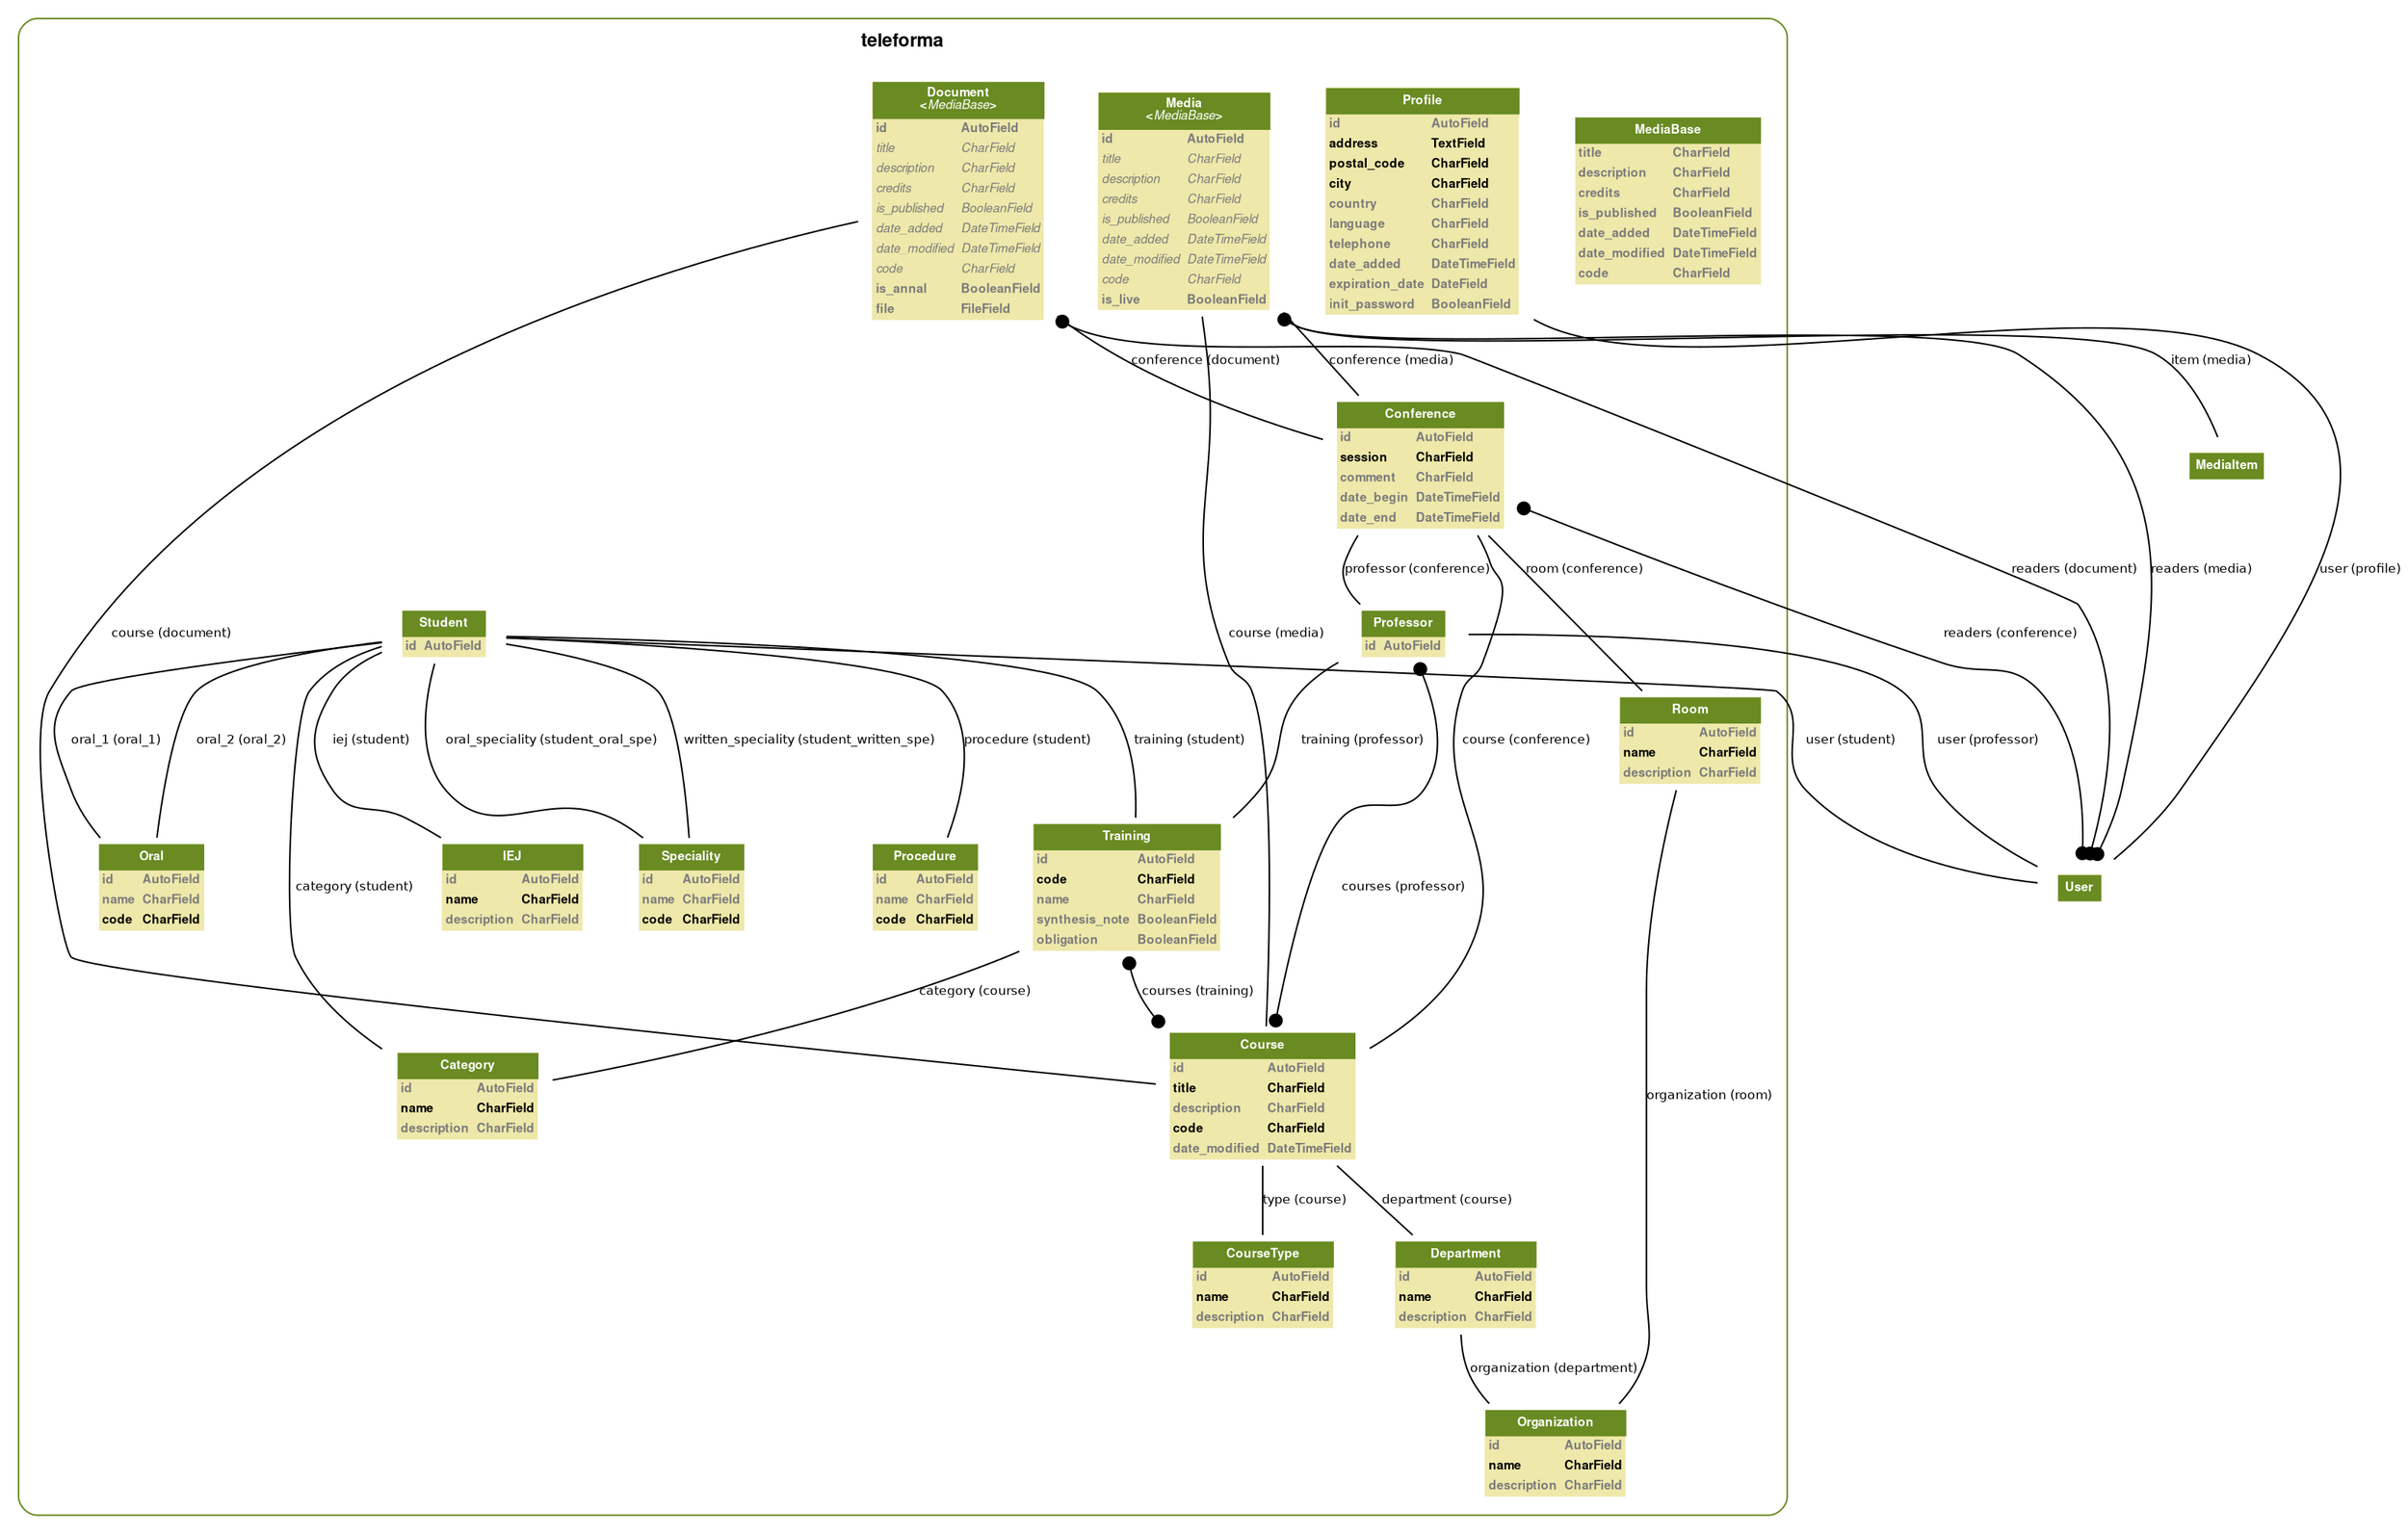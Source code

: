 digraph name {
	graph [bb="0,0,1437.4,975", fontname=Helvetica, fontsize=8];
	node [label="\N", fontname=Helvetica, fontsize=8, shape=plaintext];
	edge [fontname=Helvetica, fontsize=8];
	subgraph cluster_teleforma_models {
		graph [bb="18.439,8,1066.4,967",
			color=olivedrab4,
			label=<         <TABLE BORDER="0" CELLBORDER="0" CELLSPACING="0">         <TR><TD COLSPAN="2" CELLPADDING="4" ALIGN="CENTER"         ><FONT FACE="Helvetica Bold" COLOR="Black" POINT-SIZE="12"         >teleforma</FONT></TD></TR>         </TABLE>         >,
			style=rounded];
		teleforma_models_MediaBase [label=<     <TABLE BGCOLOR="palegoldenrod" BORDER="0" CELLBORDER="0" CELLSPACING="0">      <TR><TD COLSPAN="2" CELLPADDING="4" ALIGN="CENTER" BGCOLOR="olivedrab4"      ><FONT FACE="Helvetica Bold" COLOR="white"      >MediaBase</FONT></TD></TR>                       <TR><TD ALIGN="LEFT" BORDER="0"         ><FONT COLOR="#7B7B7B" FACE="Helvetica Bold">title</FONT         ></TD>         <TD ALIGN="LEFT"         ><FONT COLOR="#7B7B7B" FACE="Helvetica Bold">CharField</FONT         ></TD></TR>                  <TR><TD ALIGN="LEFT" BORDER="0"         ><FONT COLOR="#7B7B7B" FACE="Helvetica Bold">description</FONT         ></TD>         <TD ALIGN="LEFT"         ><FONT COLOR="#7B7B7B" FACE="Helvetica Bold">CharField</FONT         ></TD></TR>                  <TR><TD ALIGN="LEFT" BORDER="0"         ><FONT COLOR="#7B7B7B" FACE="Helvetica Bold">credits</FONT         ></TD>         <TD ALIGN="LEFT"         ><FONT COLOR="#7B7B7B" FACE="Helvetica Bold">CharField</FONT         ></TD></TR>                  <TR><TD ALIGN="LEFT" BORDER="0"         ><FONT COLOR="#7B7B7B" FACE="Helvetica Bold">is_published</FONT         ></TD>         <TD ALIGN="LEFT"         ><FONT COLOR="#7B7B7B" FACE="Helvetica Bold">BooleanField</FONT         ></TD></TR>                  <TR><TD ALIGN="LEFT" BORDER="0"         ><FONT COLOR="#7B7B7B" FACE="Helvetica Bold">date_added</FONT         ></TD>         <TD ALIGN="LEFT"         ><FONT COLOR="#7B7B7B" FACE="Helvetica Bold">DateTimeField</FONT         ></TD></TR>                  <TR><TD ALIGN="LEFT" BORDER="0"         ><FONT COLOR="#7B7B7B" FACE="Helvetica Bold">date_modified</FONT         ></TD>         <TD ALIGN="LEFT"         ><FONT COLOR="#7B7B7B" FACE="Helvetica Bold">DateTimeField</FONT         ></TD></TR>                  <TR><TD ALIGN="LEFT" BORDER="0"         ><FONT COLOR="#7B7B7B" FACE="Helvetica Bold">code</FONT         ></TD>         <TD ALIGN="LEFT"         ><FONT COLOR="#7B7B7B" FACE="Helvetica Bold">CharField</FONT         ></TD></TR>                   </TABLE>     >, height="1.5139", pos="989.44,852", width="1.9167"];
		teleforma_models_Organization [label=<     <TABLE BGCOLOR="palegoldenrod" BORDER="0" CELLBORDER="0" CELLSPACING="0">      <TR><TD COLSPAN="2" CELLPADDING="4" ALIGN="CENTER" BGCOLOR="olivedrab4"      ><FONT FACE="Helvetica Bold" COLOR="white"      >Organization</FONT></TD></TR>                       <TR><TD ALIGN="LEFT" BORDER="0"         ><FONT COLOR="#7B7B7B" FACE="Helvetica Bold">id</FONT         ></TD>         <TD ALIGN="LEFT"         ><FONT COLOR="#7B7B7B" FACE="Helvetica Bold">AutoField</FONT         ></TD></TR>                  <TR><TD ALIGN="LEFT" BORDER="0"         ><FONT FACE="Helvetica Bold">name</FONT         ></TD>         <TD ALIGN="LEFT"         ><FONT FACE="Helvetica Bold">CharField</FONT         ></TD></TR>                  <TR><TD ALIGN="LEFT" BORDER="0"         ><FONT COLOR="#7B7B7B" FACE="Helvetica Bold">description</FONT         ></TD>         <TD ALIGN="LEFT"         ><FONT COLOR="#7B7B7B" FACE="Helvetica Bold">CharField</FONT         ></TD></TR>                   </TABLE>     >, height="0.84722", pos="935.44,47", width="1.5278"];
		teleforma_models_Department [label=<     <TABLE BGCOLOR="palegoldenrod" BORDER="0" CELLBORDER="0" CELLSPACING="0">      <TR><TD COLSPAN="2" CELLPADDING="4" ALIGN="CENTER" BGCOLOR="olivedrab4"      ><FONT FACE="Helvetica Bold" COLOR="white"      >Department</FONT></TD></TR>                       <TR><TD ALIGN="LEFT" BORDER="0"         ><FONT COLOR="#7B7B7B" FACE="Helvetica Bold">id</FONT         ></TD>         <TD ALIGN="LEFT"         ><FONT COLOR="#7B7B7B" FACE="Helvetica Bold">AutoField</FONT         ></TD></TR>                  <TR><TD ALIGN="LEFT" BORDER="0"         ><FONT FACE="Helvetica Bold">name</FONT         ></TD>         <TD ALIGN="LEFT"         ><FONT FACE="Helvetica Bold">CharField</FONT         ></TD></TR>                  <TR><TD ALIGN="LEFT" BORDER="0"         ><FONT COLOR="#7B7B7B" FACE="Helvetica Bold">description</FONT         ></TD>         <TD ALIGN="LEFT"         ><FONT COLOR="#7B7B7B" FACE="Helvetica Bold">CharField</FONT         ></TD></TR>                   </TABLE>     >, height="0.84722", pos="884.44,157", width="1.5278"];
		teleforma_models_Category [label=<     <TABLE BGCOLOR="palegoldenrod" BORDER="0" CELLBORDER="0" CELLSPACING="0">      <TR><TD COLSPAN="2" CELLPADDING="4" ALIGN="CENTER" BGCOLOR="olivedrab4"      ><FONT FACE="Helvetica Bold" COLOR="white"      >Category</FONT></TD></TR>                       <TR><TD ALIGN="LEFT" BORDER="0"         ><FONT COLOR="#7B7B7B" FACE="Helvetica Bold">id</FONT         ></TD>         <TD ALIGN="LEFT"         ><FONT COLOR="#7B7B7B" FACE="Helvetica Bold">AutoField</FONT         ></TD></TR>                  <TR><TD ALIGN="LEFT" BORDER="0"         ><FONT FACE="Helvetica Bold">name</FONT         ></TD>         <TD ALIGN="LEFT"         ><FONT FACE="Helvetica Bold">CharField</FONT         ></TD></TR>                  <TR><TD ALIGN="LEFT" BORDER="0"         ><FONT COLOR="#7B7B7B" FACE="Helvetica Bold">description</FONT         ></TD>         <TD ALIGN="LEFT"         ><FONT COLOR="#7B7B7B" FACE="Helvetica Bold">CharField</FONT         ></TD></TR>                   </TABLE>     >, height="0.84722", pos="273.44,279", width="1.5278"];
		teleforma_models_CourseType [label=<     <TABLE BGCOLOR="palegoldenrod" BORDER="0" CELLBORDER="0" CELLSPACING="0">      <TR><TD COLSPAN="2" CELLPADDING="4" ALIGN="CENTER" BGCOLOR="olivedrab4"      ><FONT FACE="Helvetica Bold" COLOR="white"      >CourseType</FONT></TD></TR>                       <TR><TD ALIGN="LEFT" BORDER="0"         ><FONT COLOR="#7B7B7B" FACE="Helvetica Bold">id</FONT         ></TD>         <TD ALIGN="LEFT"         ><FONT COLOR="#7B7B7B" FACE="Helvetica Bold">AutoField</FONT         ></TD></TR>                  <TR><TD ALIGN="LEFT" BORDER="0"         ><FONT FACE="Helvetica Bold">name</FONT         ></TD>         <TD ALIGN="LEFT"         ><FONT FACE="Helvetica Bold">CharField</FONT         ></TD></TR>                  <TR><TD ALIGN="LEFT" BORDER="0"         ><FONT COLOR="#7B7B7B" FACE="Helvetica Bold">description</FONT         ></TD>         <TD ALIGN="LEFT"         ><FONT COLOR="#7B7B7B" FACE="Helvetica Bold">CharField</FONT         ></TD></TR>                   </TABLE>     >, height="0.84722", pos="753.44,157", width="1.5278"];
		teleforma_models_Course [label=<     <TABLE BGCOLOR="palegoldenrod" BORDER="0" CELLBORDER="0" CELLSPACING="0">      <TR><TD COLSPAN="2" CELLPADDING="4" ALIGN="CENTER" BGCOLOR="olivedrab4"      ><FONT FACE="Helvetica Bold" COLOR="white"      >Course</FONT></TD></TR>                       <TR><TD ALIGN="LEFT" BORDER="0"         ><FONT COLOR="#7B7B7B" FACE="Helvetica Bold">id</FONT         ></TD>         <TD ALIGN="LEFT"         ><FONT COLOR="#7B7B7B" FACE="Helvetica Bold">AutoField</FONT         ></TD></TR>                  <TR><TD ALIGN="LEFT" BORDER="0"         ><FONT FACE="Helvetica Bold">title</FONT         ></TD>         <TD ALIGN="LEFT"         ><FONT FACE="Helvetica Bold">CharField</FONT         ></TD></TR>                  <TR><TD ALIGN="LEFT" BORDER="0"         ><FONT COLOR="#7B7B7B" FACE="Helvetica Bold">description</FONT         ></TD>         <TD ALIGN="LEFT"         ><FONT COLOR="#7B7B7B" FACE="Helvetica Bold">CharField</FONT         ></TD></TR>                  <TR><TD ALIGN="LEFT" BORDER="0"         ><FONT FACE="Helvetica Bold">code</FONT         ></TD>         <TD ALIGN="LEFT"         ><FONT FACE="Helvetica Bold">CharField</FONT         ></TD></TR>                  <TR><TD ALIGN="LEFT" BORDER="0"         ><FONT COLOR="#7B7B7B" FACE="Helvetica Bold">date_modified</FONT         ></TD>         <TD ALIGN="LEFT"         ><FONT COLOR="#7B7B7B" FACE="Helvetica Bold">DateTimeField</FONT         ></TD></TR>                   </TABLE>     >, height="1.1806", pos="753.44,279", width="1.9167"];
		teleforma_models_Professor [label=<     <TABLE BGCOLOR="palegoldenrod" BORDER="0" CELLBORDER="0" CELLSPACING="0">      <TR><TD COLSPAN="2" CELLPADDING="4" ALIGN="CENTER" BGCOLOR="olivedrab4"      ><FONT FACE="Helvetica Bold" COLOR="white"      >Professor</FONT></TD></TR>                       <TR><TD ALIGN="LEFT" BORDER="0"         ><FONT COLOR="#7B7B7B" FACE="Helvetica Bold">id</FONT         ></TD>         <TD ALIGN="LEFT"         ><FONT COLOR="#7B7B7B" FACE="Helvetica Bold">AutoField</FONT         ></TD></TR>                   </TABLE>     >, height="0.51389", pos="827.44,573", width="1.1667"];
		teleforma_models_Training [label=<     <TABLE BGCOLOR="palegoldenrod" BORDER="0" CELLBORDER="0" CELLSPACING="0">      <TR><TD COLSPAN="2" CELLPADDING="4" ALIGN="CENTER" BGCOLOR="olivedrab4"      ><FONT FACE="Helvetica Bold" COLOR="white"      >Training</FONT></TD></TR>                       <TR><TD ALIGN="LEFT" BORDER="0"         ><FONT COLOR="#7B7B7B" FACE="Helvetica Bold">id</FONT         ></TD>         <TD ALIGN="LEFT"         ><FONT COLOR="#7B7B7B" FACE="Helvetica Bold">AutoField</FONT         ></TD></TR>                  <TR><TD ALIGN="LEFT" BORDER="0"         ><FONT FACE="Helvetica Bold">code</FONT         ></TD>         <TD ALIGN="LEFT"         ><FONT FACE="Helvetica Bold">CharField</FONT         ></TD></TR>                  <TR><TD ALIGN="LEFT" BORDER="0"         ><FONT COLOR="#7B7B7B" FACE="Helvetica Bold">name</FONT         ></TD>         <TD ALIGN="LEFT"         ><FONT COLOR="#7B7B7B" FACE="Helvetica Bold">CharField</FONT         ></TD></TR>                  <TR><TD ALIGN="LEFT" BORDER="0"         ><FONT COLOR="#7B7B7B" FACE="Helvetica Bold">synthesis_note</FONT         ></TD>         <TD ALIGN="LEFT"         ><FONT COLOR="#7B7B7B" FACE="Helvetica Bold">BooleanField</FONT         ></TD></TR>                  <TR><TD ALIGN="LEFT" BORDER="0"         ><FONT COLOR="#7B7B7B" FACE="Helvetica Bold">obligation</FONT         ></TD>         <TD ALIGN="LEFT"         ><FONT COLOR="#7B7B7B" FACE="Helvetica Bold">BooleanField</FONT         ></TD></TR>                   </TABLE>     >, height="1.1806", pos="659.44,413", width="1.9167"];
		teleforma_models_Room [label=<     <TABLE BGCOLOR="palegoldenrod" BORDER="0" CELLBORDER="0" CELLSPACING="0">      <TR><TD COLSPAN="2" CELLPADDING="4" ALIGN="CENTER" BGCOLOR="olivedrab4"      ><FONT FACE="Helvetica Bold" COLOR="white"      >Room</FONT></TD></TR>                       <TR><TD ALIGN="LEFT" BORDER="0"         ><FONT COLOR="#7B7B7B" FACE="Helvetica Bold">id</FONT         ></TD>         <TD ALIGN="LEFT"         ><FONT COLOR="#7B7B7B" FACE="Helvetica Bold">AutoField</FONT         ></TD></TR>                  <TR><TD ALIGN="LEFT" BORDER="0"         ><FONT FACE="Helvetica Bold">name</FONT         ></TD>         <TD ALIGN="LEFT"         ><FONT FACE="Helvetica Bold">CharField</FONT         ></TD></TR>                  <TR><TD ALIGN="LEFT" BORDER="0"         ><FONT COLOR="#7B7B7B" FACE="Helvetica Bold">description</FONT         ></TD>         <TD ALIGN="LEFT"         ><FONT COLOR="#7B7B7B" FACE="Helvetica Bold">CharField</FONT         ></TD></TR>                   </TABLE>     >, height="0.84722", pos="1003.4,505", width="1.5278"];
		teleforma_models_Conference [label=<     <TABLE BGCOLOR="palegoldenrod" BORDER="0" CELLBORDER="0" CELLSPACING="0">      <TR><TD COLSPAN="2" CELLPADDING="4" ALIGN="CENTER" BGCOLOR="olivedrab4"      ><FONT FACE="Helvetica Bold" COLOR="white"      >Conference</FONT></TD></TR>                       <TR><TD ALIGN="LEFT" BORDER="0"         ><FONT COLOR="#7B7B7B" FACE="Helvetica Bold">id</FONT         ></TD>         <TD ALIGN="LEFT"         ><FONT COLOR="#7B7B7B" FACE="Helvetica Bold">AutoField</FONT         ></TD></TR>                  <TR><TD ALIGN="LEFT" BORDER="0"         ><FONT FACE="Helvetica Bold">session</FONT         ></TD>         <TD ALIGN="LEFT"         ><FONT FACE="Helvetica Bold">CharField</FONT         ></TD></TR>                  <TR><TD ALIGN="LEFT" BORDER="0"         ><FONT COLOR="#7B7B7B" FACE="Helvetica Bold">comment</FONT         ></TD>         <TD ALIGN="LEFT"         ><FONT COLOR="#7B7B7B" FACE="Helvetica Bold">CharField</FONT         ></TD></TR>                  <TR><TD ALIGN="LEFT" BORDER="0"         ><FONT COLOR="#7B7B7B" FACE="Helvetica Bold">date_begin</FONT         ></TD>         <TD ALIGN="LEFT"         ><FONT COLOR="#7B7B7B" FACE="Helvetica Bold">DateTimeField</FONT         ></TD></TR>                  <TR><TD ALIGN="LEFT" BORDER="0"         ><FONT COLOR="#7B7B7B" FACE="Helvetica Bold">date_end</FONT         ></TD>         <TD ALIGN="LEFT"         ><FONT COLOR="#7B7B7B" FACE="Helvetica Bold">DateTimeField</FONT         ></TD></TR>                   </TABLE>     >, height="1.1806", pos="844.44,683", width="1.75"];
		teleforma_models_Document [label=<     <TABLE BGCOLOR="palegoldenrod" BORDER="0" CELLBORDER="0" CELLSPACING="0">      <TR><TD COLSPAN="2" CELLPADDING="4" ALIGN="CENTER" BGCOLOR="olivedrab4"      ><FONT FACE="Helvetica Bold" COLOR="white"      >Document<BR/>&lt;<FONT FACE="Helvetica Italic">MediaBase</FONT>&gt;</FONT></TD></TR>                       <TR><TD ALIGN="LEFT" BORDER="0"         ><FONT COLOR="#7B7B7B" FACE="Helvetica Bold">id</FONT         ></TD>         <TD ALIGN="LEFT"         ><FONT COLOR="#7B7B7B" FACE="Helvetica Bold">AutoField</FONT         ></TD></TR>                  <TR><TD ALIGN="LEFT" BORDER="0"         ><FONT COLOR="#7B7B7B" FACE="Helvetica Italic">title</FONT         ></TD>         <TD ALIGN="LEFT"         ><FONT COLOR="#7B7B7B" FACE="Helvetica Italic">CharField</FONT         ></TD></TR>                  <TR><TD ALIGN="LEFT" BORDER="0"         ><FONT COLOR="#7B7B7B" FACE="Helvetica Italic">description</FONT         ></TD>         <TD ALIGN="LEFT"         ><FONT COLOR="#7B7B7B" FACE="Helvetica Italic">CharField</FONT         ></TD></TR>                  <TR><TD ALIGN="LEFT" BORDER="0"         ><FONT COLOR="#7B7B7B" FACE="Helvetica Italic">credits</FONT         ></TD>         <TD ALIGN="LEFT"         ><FONT COLOR="#7B7B7B" FACE="Helvetica Italic">CharField</FONT         ></TD></TR>                  <TR><TD ALIGN="LEFT" BORDER="0"         ><FONT COLOR="#7B7B7B" FACE="Helvetica Italic">is_published</FONT         ></TD>         <TD ALIGN="LEFT"         ><FONT COLOR="#7B7B7B" FACE="Helvetica Italic">BooleanField</FONT         ></TD></TR>                  <TR><TD ALIGN="LEFT" BORDER="0"         ><FONT COLOR="#7B7B7B" FACE="Helvetica Italic">date_added</FONT         ></TD>         <TD ALIGN="LEFT"         ><FONT COLOR="#7B7B7B" FACE="Helvetica Italic">DateTimeField</FONT         ></TD></TR>                  <TR><TD ALIGN="LEFT" BORDER="0"         ><FONT COLOR="#7B7B7B" FACE="Helvetica Italic">date_modified</FONT         ></TD>         <TD ALIGN="LEFT"         ><FONT COLOR="#7B7B7B" FACE="Helvetica Italic">DateTimeField</FONT         ></TD></TR>                  <TR><TD ALIGN="LEFT" BORDER="0"         ><FONT COLOR="#7B7B7B" FACE="Helvetica Italic">code</FONT         ></TD>         <TD ALIGN="LEFT"         ><FONT COLOR="#7B7B7B" FACE="Helvetica Italic">CharField</FONT         ></TD></TR>                  <TR><TD ALIGN="LEFT" BORDER="0"         ><FONT COLOR="#7B7B7B" FACE="Helvetica Bold">is_annal</FONT         ></TD>         <TD ALIGN="LEFT"         ><FONT COLOR="#7B7B7B" FACE="Helvetica Bold">BooleanField</FONT         ></TD></TR>                  <TR><TD ALIGN="LEFT" BORDER="0"         ><FONT COLOR="#7B7B7B" FACE="Helvetica Bold">file</FONT         ></TD>         <TD ALIGN="LEFT"         ><FONT COLOR="#7B7B7B" FACE="Helvetica Bold">FileField</FONT         ></TD></TR>                   </TABLE>     >, height="2.1667", pos="530.44,852", width="1.7778"];
		teleforma_models_Media [label=<     <TABLE BGCOLOR="palegoldenrod" BORDER="0" CELLBORDER="0" CELLSPACING="0">      <TR><TD COLSPAN="2" CELLPADDING="4" ALIGN="CENTER" BGCOLOR="olivedrab4"      ><FONT FACE="Helvetica Bold" COLOR="white"      >Media<BR/>&lt;<FONT FACE="Helvetica Italic">MediaBase</FONT>&gt;</FONT></TD></TR>                       <TR><TD ALIGN="LEFT" BORDER="0"         ><FONT COLOR="#7B7B7B" FACE="Helvetica Bold">id</FONT         ></TD>         <TD ALIGN="LEFT"         ><FONT COLOR="#7B7B7B" FACE="Helvetica Bold">AutoField</FONT         ></TD></TR>                  <TR><TD ALIGN="LEFT" BORDER="0"         ><FONT COLOR="#7B7B7B" FACE="Helvetica Italic">title</FONT         ></TD>         <TD ALIGN="LEFT"         ><FONT COLOR="#7B7B7B" FACE="Helvetica Italic">CharField</FONT         ></TD></TR>                  <TR><TD ALIGN="LEFT" BORDER="0"         ><FONT COLOR="#7B7B7B" FACE="Helvetica Italic">description</FONT         ></TD>         <TD ALIGN="LEFT"         ><FONT COLOR="#7B7B7B" FACE="Helvetica Italic">CharField</FONT         ></TD></TR>                  <TR><TD ALIGN="LEFT" BORDER="0"         ><FONT COLOR="#7B7B7B" FACE="Helvetica Italic">credits</FONT         ></TD>         <TD ALIGN="LEFT"         ><FONT COLOR="#7B7B7B" FACE="Helvetica Italic">CharField</FONT         ></TD></TR>                  <TR><TD ALIGN="LEFT" BORDER="0"         ><FONT COLOR="#7B7B7B" FACE="Helvetica Italic">is_published</FONT         ></TD>         <TD ALIGN="LEFT"         ><FONT COLOR="#7B7B7B" FACE="Helvetica Italic">BooleanField</FONT         ></TD></TR>                  <TR><TD ALIGN="LEFT" BORDER="0"         ><FONT COLOR="#7B7B7B" FACE="Helvetica Italic">date_added</FONT         ></TD>         <TD ALIGN="LEFT"         ><FONT COLOR="#7B7B7B" FACE="Helvetica Italic">DateTimeField</FONT         ></TD></TR>                  <TR><TD ALIGN="LEFT" BORDER="0"         ><FONT COLOR="#7B7B7B" FACE="Helvetica Italic">date_modified</FONT         ></TD>         <TD ALIGN="LEFT"         ><FONT COLOR="#7B7B7B" FACE="Helvetica Italic">DateTimeField</FONT         ></TD></TR>                  <TR><TD ALIGN="LEFT" BORDER="0"         ><FONT COLOR="#7B7B7B" FACE="Helvetica Italic">code</FONT         ></TD>         <TD ALIGN="LEFT"         ><FONT COLOR="#7B7B7B" FACE="Helvetica Italic">CharField</FONT         ></TD></TR>                  <TR><TD ALIGN="LEFT" BORDER="0"         ><FONT COLOR="#7B7B7B" FACE="Helvetica Bold">is_live</FONT         ></TD>         <TD ALIGN="LEFT"         ><FONT COLOR="#7B7B7B" FACE="Helvetica Bold">BooleanField</FONT         ></TD></TR>                   </TABLE>     >, height=2, pos="676.44,852", width="1.7778"];
		teleforma_models_IEJ [label=<     <TABLE BGCOLOR="palegoldenrod" BORDER="0" CELLBORDER="0" CELLSPACING="0">      <TR><TD COLSPAN="2" CELLPADDING="4" ALIGN="CENTER" BGCOLOR="olivedrab4"      ><FONT FACE="Helvetica Bold" COLOR="white"      >IEJ</FONT></TD></TR>                       <TR><TD ALIGN="LEFT" BORDER="0"         ><FONT COLOR="#7B7B7B" FACE="Helvetica Bold">id</FONT         ></TD>         <TD ALIGN="LEFT"         ><FONT COLOR="#7B7B7B" FACE="Helvetica Bold">AutoField</FONT         ></TD></TR>                  <TR><TD ALIGN="LEFT" BORDER="0"         ><FONT FACE="Helvetica Bold">name</FONT         ></TD>         <TD ALIGN="LEFT"         ><FONT FACE="Helvetica Bold">CharField</FONT         ></TD></TR>                  <TR><TD ALIGN="LEFT" BORDER="0"         ><FONT COLOR="#7B7B7B" FACE="Helvetica Bold">description</FONT         ></TD>         <TD ALIGN="LEFT"         ><FONT COLOR="#7B7B7B" FACE="Helvetica Bold">CharField</FONT         ></TD></TR>                   </TABLE>     >, height="0.84722", pos="307.44,413", width="1.5278"];
		teleforma_models_Procedure [label=<     <TABLE BGCOLOR="palegoldenrod" BORDER="0" CELLBORDER="0" CELLSPACING="0">      <TR><TD COLSPAN="2" CELLPADDING="4" ALIGN="CENTER" BGCOLOR="olivedrab4"      ><FONT FACE="Helvetica Bold" COLOR="white"      >Procedure</FONT></TD></TR>                       <TR><TD ALIGN="LEFT" BORDER="0"         ><FONT COLOR="#7B7B7B" FACE="Helvetica Bold">id</FONT         ></TD>         <TD ALIGN="LEFT"         ><FONT COLOR="#7B7B7B" FACE="Helvetica Bold">AutoField</FONT         ></TD></TR>                  <TR><TD ALIGN="LEFT" BORDER="0"         ><FONT COLOR="#7B7B7B" FACE="Helvetica Bold">name</FONT         ></TD>         <TD ALIGN="LEFT"         ><FONT COLOR="#7B7B7B" FACE="Helvetica Bold">CharField</FONT         ></TD></TR>                  <TR><TD ALIGN="LEFT" BORDER="0"         ><FONT FACE="Helvetica Bold">code</FONT         ></TD>         <TD ALIGN="LEFT"         ><FONT FACE="Helvetica Bold">CharField</FONT         ></TD></TR>                   </TABLE>     >, height="0.84722", pos="529.44,413", width="1.1944"];
		teleforma_models_Speciality [label=<     <TABLE BGCOLOR="palegoldenrod" BORDER="0" CELLBORDER="0" CELLSPACING="0">      <TR><TD COLSPAN="2" CELLPADDING="4" ALIGN="CENTER" BGCOLOR="olivedrab4"      ><FONT FACE="Helvetica Bold" COLOR="white"      >Speciality</FONT></TD></TR>                       <TR><TD ALIGN="LEFT" BORDER="0"         ><FONT COLOR="#7B7B7B" FACE="Helvetica Bold">id</FONT         ></TD>         <TD ALIGN="LEFT"         ><FONT COLOR="#7B7B7B" FACE="Helvetica Bold">AutoField</FONT         ></TD></TR>                  <TR><TD ALIGN="LEFT" BORDER="0"         ><FONT COLOR="#7B7B7B" FACE="Helvetica Bold">name</FONT         ></TD>         <TD ALIGN="LEFT"         ><FONT COLOR="#7B7B7B" FACE="Helvetica Bold">CharField</FONT         ></TD></TR>                  <TR><TD ALIGN="LEFT" BORDER="0"         ><FONT FACE="Helvetica Bold">code</FONT         ></TD>         <TD ALIGN="LEFT"         ><FONT FACE="Helvetica Bold">CharField</FONT         ></TD></TR>                   </TABLE>     >, height="0.84722", pos="423.44,413", width="1.1944"];
		teleforma_models_Oral [label=<     <TABLE BGCOLOR="palegoldenrod" BORDER="0" CELLBORDER="0" CELLSPACING="0">      <TR><TD COLSPAN="2" CELLPADDING="4" ALIGN="CENTER" BGCOLOR="olivedrab4"      ><FONT FACE="Helvetica Bold" COLOR="white"      >Oral</FONT></TD></TR>                       <TR><TD ALIGN="LEFT" BORDER="0"         ><FONT COLOR="#7B7B7B" FACE="Helvetica Bold">id</FONT         ></TD>         <TD ALIGN="LEFT"         ><FONT COLOR="#7B7B7B" FACE="Helvetica Bold">AutoField</FONT         ></TD></TR>                  <TR><TD ALIGN="LEFT" BORDER="0"         ><FONT COLOR="#7B7B7B" FACE="Helvetica Bold">name</FONT         ></TD>         <TD ALIGN="LEFT"         ><FONT COLOR="#7B7B7B" FACE="Helvetica Bold">CharField</FONT         ></TD></TR>                  <TR><TD ALIGN="LEFT" BORDER="0"         ><FONT FACE="Helvetica Bold">code</FONT         ></TD>         <TD ALIGN="LEFT"         ><FONT FACE="Helvetica Bold">CharField</FONT         ></TD></TR>                   </TABLE>     >, height="0.84722", pos="89.439,413", width="1.1944"];
		teleforma_models_Student [label=<     <TABLE BGCOLOR="palegoldenrod" BORDER="0" CELLBORDER="0" CELLSPACING="0">      <TR><TD COLSPAN="2" CELLPADDING="4" ALIGN="CENTER" BGCOLOR="olivedrab4"      ><FONT FACE="Helvetica Bold" COLOR="white"      >Student</FONT></TD></TR>                       <TR><TD ALIGN="LEFT" BORDER="0"         ><FONT COLOR="#7B7B7B" FACE="Helvetica Bold">id</FONT         ></TD>         <TD ALIGN="LEFT"         ><FONT COLOR="#7B7B7B" FACE="Helvetica Bold">AutoField</FONT         ></TD></TR>                   </TABLE>     >, height="0.51389", pos="278.44,573", width="1.1111"];
		teleforma_models_Profile [label=<     <TABLE BGCOLOR="palegoldenrod" BORDER="0" CELLBORDER="0" CELLSPACING="0">      <TR><TD COLSPAN="2" CELLPADDING="4" ALIGN="CENTER" BGCOLOR="olivedrab4"      ><FONT FACE="Helvetica Bold" COLOR="white"      >Profile</FONT></TD></TR>                       <TR><TD ALIGN="LEFT" BORDER="0"         ><FONT COLOR="#7B7B7B" FACE="Helvetica Bold">id</FONT         ></TD>         <TD ALIGN="LEFT"         ><FONT COLOR="#7B7B7B" FACE="Helvetica Bold">AutoField</FONT         ></TD></TR>                  <TR><TD ALIGN="LEFT" BORDER="0"         ><FONT FACE="Helvetica Bold">address</FONT         ></TD>         <TD ALIGN="LEFT"         ><FONT FACE="Helvetica Bold">TextField</FONT         ></TD></TR>                  <TR><TD ALIGN="LEFT" BORDER="0"         ><FONT FACE="Helvetica Bold">postal_code</FONT         ></TD>         <TD ALIGN="LEFT"         ><FONT FACE="Helvetica Bold">CharField</FONT         ></TD></TR>                  <TR><TD ALIGN="LEFT" BORDER="0"         ><FONT FACE="Helvetica Bold">city</FONT         ></TD>         <TD ALIGN="LEFT"         ><FONT FACE="Helvetica Bold">CharField</FONT         ></TD></TR>                  <TR><TD ALIGN="LEFT" BORDER="0"         ><FONT COLOR="#7B7B7B" FACE="Helvetica Bold">country</FONT         ></TD>         <TD ALIGN="LEFT"         ><FONT COLOR="#7B7B7B" FACE="Helvetica Bold">CharField</FONT         ></TD></TR>                  <TR><TD ALIGN="LEFT" BORDER="0"         ><FONT COLOR="#7B7B7B" FACE="Helvetica Bold">language</FONT         ></TD>         <TD ALIGN="LEFT"         ><FONT COLOR="#7B7B7B" FACE="Helvetica Bold">CharField</FONT         ></TD></TR>                  <TR><TD ALIGN="LEFT" BORDER="0"         ><FONT COLOR="#7B7B7B" FACE="Helvetica Bold">telephone</FONT         ></TD>         <TD ALIGN="LEFT"         ><FONT COLOR="#7B7B7B" FACE="Helvetica Bold">CharField</FONT         ></TD></TR>                  <TR><TD ALIGN="LEFT" BORDER="0"         ><FONT COLOR="#7B7B7B" FACE="Helvetica Bold">date_added</FONT         ></TD>         <TD ALIGN="LEFT"         ><FONT COLOR="#7B7B7B" FACE="Helvetica Bold">DateTimeField</FONT         ></TD></TR>                  <TR><TD ALIGN="LEFT" BORDER="0"         ><FONT COLOR="#7B7B7B" FACE="Helvetica Bold">expiration_date</FONT         ></TD>         <TD ALIGN="LEFT"         ><FONT COLOR="#7B7B7B" FACE="Helvetica Bold">DateField</FONT         ></TD></TR>                  <TR><TD ALIGN="LEFT" BORDER="0"         ><FONT COLOR="#7B7B7B" FACE="Helvetica Bold">init_password</FONT         ></TD>         <TD ALIGN="LEFT"         ><FONT COLOR="#7B7B7B" FACE="Helvetica Bold">BooleanField</FONT         ></TD></TR>                   </TABLE>     >, height="2.0139", pos="830.44,852", width=2];
		teleforma_models_Department -> teleforma_models_Organization [arrowhead=none, arrowtail=dot, label="organization (department)", lp="934.44,102", pos="881.71,126.23 881.92,116.24 883.36,105.33 887.44,96 890.3,89.453 894.46,83.283 899.15,77.674"];
		teleforma_models_Course -> teleforma_models_CourseType [arrowhead=none, arrowtail=dot, label="type (course)", lp="777.44,212", pos="753.44,236.33 753.44,220.25 753.44,202.3 753.44,187.54"];
		teleforma_models_Course -> teleforma_models_Department [arrowhead=none, arrowtail=dot, label="department (course)", lp="868.44,212", pos="799.26,236.33 816.52,220.25 835.8,202.3 851.64,187.54"];
		teleforma_models_Professor -> teleforma_models_Course [arrowhead=dot, arrowtail=dot, label="courses (professor)", lp="833.44,413", pos="s,837.16,554.17 e,753.89,321.78 840.29,546.74 848.7,525.43 855.74,495.49 841.44,474 829.96,456.75 811.97,471.69 798.44,456 768.28\
,421.03 757.87,368.56 754.5,329.82", dir=both];
		teleforma_models_Professor -> teleforma_models_Training [arrowhead=none, arrowtail=dot, label="training (professor)", lp="806.94,505", pos="793.27,554.41 785.72,549.18 778.26,542.98 772.44,536 753.2,512.91 764.39,497.33 745.44,474 740.13,467.46 733.95,461.31 727.39,455.61"];
		teleforma_models_Room -> teleforma_models_Organization [arrowhead=none, arrowtail=dot, label="organization (room)", lp="1021.9,279", pos="994.96,474.34 993.57,468.3 992.3,461.98 991.44,456 984.47,407.56 986.44,394.94 986.44,346 986.44,346 986.44,346 986.44,157 986.44\
,129.8 992.48,120.86 981.44,96 978.55,89.495 974.43,83.307 969.82,77.656"];
		teleforma_models_Conference -> teleforma_models_Professor [arrowhead=none, arrowtail=dot, label="professor (conference)", lp="842.44,616", pos="809.72,640.42 806.34,634.51 803.44,628.3 801.44,622 798.12,611.53 802.91,600.67 809.25,591.84"];
		teleforma_models_Conference -> teleforma_models_Course [arrowhead=none, arrowtail=dot, label="course (conference)", lp="902.94,505", pos="875.77,640.48 878.91,634.52 881.6,628.27 883.44,622 887.95,606.57 892.44,593.76 878.44,554 875.25,544.93 869.23,545.2 866.44,536\
 845.06,465.38 900.58,436.42 868.44,370 858.35,349.14 840.9,331.62 822.6,317.69"];
		teleforma_models_Conference -> teleforma_models_Room [arrowhead=none, arrowtail=dot, label="room (conference)", lp="932.94,616", pos="876.03,640.29 895.83,614.44 922.46,581.3 948.44,554 954.35,547.79 960.93,541.48 967.43,535.54"];
		teleforma_models_Document -> teleforma_models_Course [arrowhead=none, arrowtail=dot, label="course (document)", lp="103.44,573", pos="466.38,826.72 299.12,757.29 -126.75,556.37 37.439,370 48.123,357.87 506.9,306.16 684.36,286.57"];
		teleforma_models_Document -> teleforma_models_Conference [arrowhead=none, arrowtail=dot, label="conference (document)", lp="676.44,750", pos="594.46,774.44 606.75,762.95 620.26,752.23 634.44,744 679.92,717.61 737.65,701.92 781.07,693.07"];
		teleforma_models_Media -> teleforma_models_Course [arrowhead=none, arrowtail=dot, label="course (media)", lp="748.94,573", pos="701.78,779.89 703.97,771.9 705.93,763.82 707.44,756 724.5,667.64 689.31,638.06 721.44,554 725.06,544.53 731.82,545.47 735.44,536\
 742.88,516.55 749.02,389.37 751.82,321.51"];
		teleforma_models_Media -> teleforma_models_Conference [arrowhead=none, arrowtail=dot, label="conference (media)", lp="765.44,750", pos="704.64,779.91 711.78,766.99 720.35,754.37 730.44,744 744.68,729.36 763.2,717.42 781.16,708.11"];
		teleforma_models_Training -> teleforma_models_Category [arrowhead=none, arrowtail=dot, label="category (course)", lp="565.44,346", pos="590.07,373.78 587.18,372.46 584.29,371.19 581.44,370 495.77,334.23 391.25,306.49 328.64,291.47"];
		teleforma_models_Training -> teleforma_models_Course [arrowhead=dot, arrowtail=dot, label="courses (training)", lp="710.94,346", pos="s,666.48,370.21 e,694.15,321.82 668.93,362.36 671.61,354.52 675.05,346.78 679.44,340 682.17,335.78 685.29,331.71 688.66,327.81", dir=both];
		teleforma_models_Student -> teleforma_models_Procedure [arrowhead=none, arrowtail=dot, label="procedure (student)", lp="609.44,505", pos="318.7,570.66 393.23,565.9 546.61,554.03 562.44,536 584.98,510.33 568.29,470.85 551.52,443.57"];
		teleforma_models_Student -> teleforma_models_Oral [arrowhead=none, arrowtail=dot, label="oral_1 (oral_1)", lp="79.439,505", pos="238.43,569.25 176.76,563.06 64.329,549.99 52.439,536 30.204,509.83 48.11,470.63 65.909,443.56"];
		teleforma_models_Student -> teleforma_models_Oral [arrowhead=none, arrowtail=dot, label="oral_2 (oral_2)", lp="156.44,505", pos="238.24,567.48 199.68,561.42 145.09,550.58 129.44,536 122.5,529.53 107.29,478 97.753,443.72"];
		teleforma_models_Student -> teleforma_models_Category [arrowhead=none, arrowtail=dot, label="category (student)", lp="210.44,413", pos="238.19,562.01 224.13,556.34 209.4,548 199.44,536 181.27,514.1 191.5,501.29 183.44,474 181.05,465.91 178.79,464.32 177.44,456 171.32\
,418.27 162.34,405.11 177.44,370 187.83,345.84 208.13,325.09 227.39,309.53"];
		teleforma_models_Student -> teleforma_models_Training [arrowhead=none, arrowtail=dot, label="training (student)", lp="700.94,505", pos="318.62,571.85 409.86,568.83 626.59,559.27 649.44,536 669.7,515.36 671.38,482.29 668.43,455.63"];
		teleforma_models_Student -> teleforma_models_IEJ [arrowhead=none, arrowtail=dot, label="iej (student)", lp="234.94,505", pos="238.28,558.68 228.44,553.17 219.12,545.77 213.44,536 199.59,512.18 200.29,498.21 213.44,474 214.85,471.39 236.27,457.42 258.3,443.5"];
		teleforma_models_Student -> teleforma_models_Speciality [arrowhead=none, arrowtail=dot, label="oral_speciality (student_oral_spe)", lp="339.44,505", pos="272.27,554.21 266.38,532.32 260.86,496.33 279.44,474 306.08,441.97 333.78,473.82 371.44,456 378.32,452.74 385.06,448.37 391.29,443.65"];
		teleforma_models_Student -> teleforma_models_Speciality [arrowhead=none, arrowtail=dot, label="written_speciality (student_written_spe)", lp="487.94,505", pos="318.44,565.38 349.29,558.7 388.48,548.16 399.44,536 411.45,522.66 417.95,475.42 421.05,443.52"];
	}
	django_contrib_auth_models_User [label=<       <TABLE BGCOLOR="palegoldenrod" BORDER="0" CELLBORDER="0" CELLSPACING="0">       <TR><TD COLSPAN="2" CELLPADDING="4" ALIGN="CENTER" BGCOLOR="olivedrab4"       ><FONT FACE="Helvetica Bold" COLOR="white"       >User</FONT></TD></TR>       </TABLE>       >, height="0.5", pos="1240.4,413", width="0.75"];
	telemeta_models_media_MediaItem [label=<       <TABLE BGCOLOR="palegoldenrod" BORDER="0" CELLBORDER="0" CELLSPACING="0">       <TR><TD COLSPAN="2" CELLPADDING="4" ALIGN="CENTER" BGCOLOR="olivedrab4"       ><FONT FACE="Helvetica Bold" COLOR="white"       >MediaItem</FONT></TD></TR>       </TABLE>       >, height="0.5", pos="1331.4,683", width="0.88889"];
	teleforma_models_Professor -> django_contrib_auth_models_User [arrowhead=none, arrowtail=dot, label="user (professor)", lp="1185.4,505", pos="869.63,554.98 870.91,554.62 872.18,554.3 873.44,554 929.82,540.77 1087.1,570.7 1133.4,536 1157,518.39 1138.7,497.42 1156.4,474 1171.6\
,454.04 1195,437.77 1213.3,427.07"];
	teleforma_models_Conference -> django_contrib_auth_models_User [arrowhead=dot, arrowtail=dot, label="readers (conference)", lp="1199.4,573", pos="s,907.67,641.8 e,1241.8,431.28 915.21,638.44 937.99,628.78 946.84,629.76 970.44,622 970.44,622 1214.4,536 1214.4,536 1237.8,509.35\
 1242,467.01 1241.9,439.61", dir=both];
	teleforma_models_Document -> django_contrib_auth_models_User [arrowhead=dot, arrowtail=dot, label="readers (document)", lp="1241.4,616", pos="s,594.63,778.9 e,1246.4,431.14 601.76,774.84 602.32,774.56 602.88,774.27 603.44,774 643.74,754.34 760.28,763.83 804.44,756 855.18\
,747 867.65,742.58 916.44,726 934.83,719.75 1228.6,608.13 1239.4,592 1270.5,545.71 1258.5,476.38 1248.6,439.04", dir=both];
	teleforma_models_Media -> django_contrib_auth_models_User [arrowhead=dot, arrowtail=dot, label="readers (media)", lp="1318.4,616", pos="s,738.61,779.88 e,1250.7,431.03 745.65,775.85 746.9,775.2 748.16,774.58 749.44,774 796.06,752.69 1168.1,784.84 1210.4,756 1316.2\
,684.06 1294.8,598.9 1267.4,474 1264.8,461.8 1259.6,449.06 1254.4,438.39", dir=both];
	teleforma_models_Media -> telemeta_models_media_MediaItem [arrowhead=none, arrowtail=dot, label="item (media)", lp="1322.4,750", pos="738.6,779.86 742.11,777.66 745.72,775.69 749.44,774 803.7,749.37 1233.8,785.66 1285.4,756 1306.2,744.07 1319,718.54 1325.7,701.06"];
	teleforma_models_Student -> django_contrib_auth_models_User [arrowhead=none, arrowtail=dot, label="user (student)", lp="1103.9,505", pos="318.46,571.14 477.8,563.74 1058.5,536.72 1059.4,536 1082.2,518.32 1058.7,495.01 1078.4,474 1114.5,435.55 1177.3,421.15 1213.2,415.9"];
	teleforma_models_Profile -> django_contrib_auth_models_User [arrowhead=none, arrowtail=dot, label="user (profile)", lp="1414.4,616", pos="900.62,779.41 904.15,777.39 907.76,775.57 911.44,774 1001,735.72 1263,800.89 1349.4,756 1462,697.55 1377.1,578.67 1305.4,474 1294.2\
,457.66 1278,442.41 1264.5,431.24"];
}

